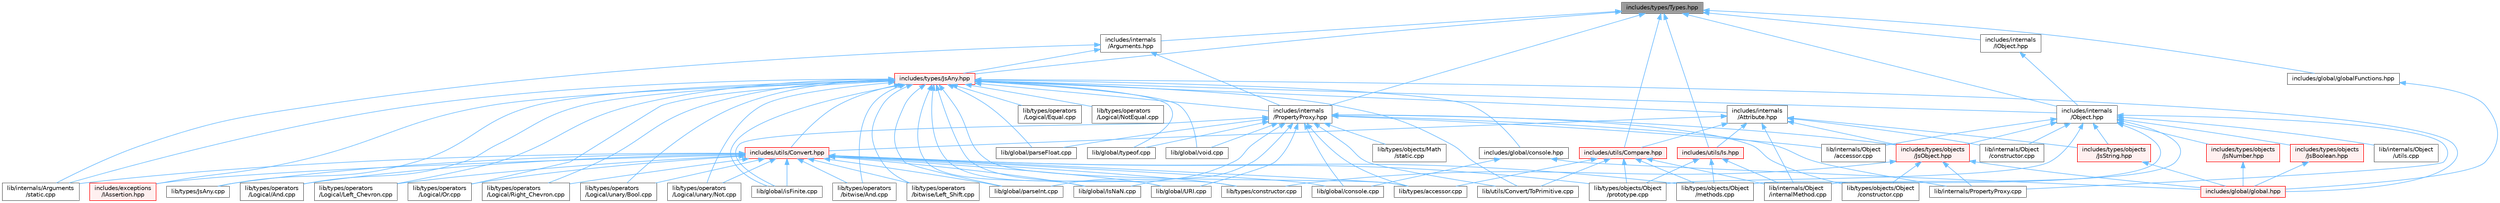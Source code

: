 digraph "includes/types/Types.hpp"
{
 // LATEX_PDF_SIZE
  bgcolor="transparent";
  edge [fontname=Helvetica,fontsize=10,labelfontname=Helvetica,labelfontsize=10];
  node [fontname=Helvetica,fontsize=10,shape=box,height=0.2,width=0.4];
  Node1 [id="Node000001",label="includes/types/Types.hpp",height=0.2,width=0.4,color="gray40", fillcolor="grey60", style="filled", fontcolor="black",tooltip=" "];
  Node1 -> Node2 [id="edge1_Node000001_Node000002",dir="back",color="steelblue1",style="solid",tooltip=" "];
  Node2 [id="Node000002",label="includes/global/globalFunctions.hpp",height=0.2,width=0.4,color="grey40", fillcolor="white", style="filled",URL="$globalFunctions_8hpp.html",tooltip=" "];
  Node2 -> Node3 [id="edge2_Node000002_Node000003",dir="back",color="steelblue1",style="solid",tooltip=" "];
  Node3 [id="Node000003",label="includes/global/global.hpp",height=0.2,width=0.4,color="red", fillcolor="#FFF0F0", style="filled",URL="$global_8hpp.html",tooltip=" "];
  Node1 -> Node6 [id="edge3_Node000001_Node000006",dir="back",color="steelblue1",style="solid",tooltip=" "];
  Node6 [id="Node000006",label="includes/internals\l/Arguments.hpp",height=0.2,width=0.4,color="grey40", fillcolor="white", style="filled",URL="$Arguments_8hpp.html",tooltip=" "];
  Node6 -> Node7 [id="edge4_Node000006_Node000007",dir="back",color="steelblue1",style="solid",tooltip=" "];
  Node7 [id="Node000007",label="includes/internals\l/PropertyProxy.hpp",height=0.2,width=0.4,color="grey40", fillcolor="white", style="filled",URL="$PropertyProxy_8hpp.html",tooltip=" "];
  Node7 -> Node8 [id="edge5_Node000007_Node000008",dir="back",color="steelblue1",style="solid",tooltip=" "];
  Node8 [id="Node000008",label="includes/types/objects\l/JsObject.hpp",height=0.2,width=0.4,color="red", fillcolor="#FFF0F0", style="filled",URL="$JsObject_8hpp.html",tooltip=" "];
  Node8 -> Node3 [id="edge6_Node000008_Node000003",dir="back",color="steelblue1",style="solid",tooltip=" "];
  Node8 -> Node24 [id="edge7_Node000008_Node000024",dir="back",color="steelblue1",style="solid",tooltip=" "];
  Node24 [id="Node000024",label="lib/internals/PropertyProxy.cpp",height=0.2,width=0.4,color="grey40", fillcolor="white", style="filled",URL="$PropertyProxy_8cpp.html",tooltip=" "];
  Node8 -> Node25 [id="edge8_Node000008_Node000025",dir="back",color="steelblue1",style="solid",tooltip=" "];
  Node25 [id="Node000025",label="lib/types/constructor.cpp",height=0.2,width=0.4,color="grey40", fillcolor="white", style="filled",URL="$types_2constructor_8cpp.html",tooltip=" "];
  Node8 -> Node27 [id="edge9_Node000008_Node000027",dir="back",color="steelblue1",style="solid",tooltip=" "];
  Node27 [id="Node000027",label="lib/types/objects/Object\l/constructor.cpp",height=0.2,width=0.4,color="grey40", fillcolor="white", style="filled",URL="$types_2objects_2Object_2constructor_8cpp.html",tooltip=" "];
  Node7 -> Node32 [id="edge10_Node000007_Node000032",dir="back",color="steelblue1",style="solid",tooltip=" "];
  Node32 [id="Node000032",label="lib/global/IsNaN.cpp",height=0.2,width=0.4,color="grey40", fillcolor="white", style="filled",URL="$IsNaN_8cpp.html",tooltip=" "];
  Node7 -> Node33 [id="edge11_Node000007_Node000033",dir="back",color="steelblue1",style="solid",tooltip=" "];
  Node33 [id="Node000033",label="lib/global/URI.cpp",height=0.2,width=0.4,color="grey40", fillcolor="white", style="filled",URL="$URI_8cpp.html",tooltip=" "];
  Node7 -> Node34 [id="edge12_Node000007_Node000034",dir="back",color="steelblue1",style="solid",tooltip=" "];
  Node34 [id="Node000034",label="lib/global/console.cpp",height=0.2,width=0.4,color="grey40", fillcolor="white", style="filled",URL="$console_8cpp.html",tooltip=" "];
  Node7 -> Node35 [id="edge13_Node000007_Node000035",dir="back",color="steelblue1",style="solid",tooltip=" "];
  Node35 [id="Node000035",label="lib/global/isFinite.cpp",height=0.2,width=0.4,color="grey40", fillcolor="white", style="filled",URL="$isFinite_8cpp.html",tooltip=" "];
  Node7 -> Node36 [id="edge14_Node000007_Node000036",dir="back",color="steelblue1",style="solid",tooltip=" "];
  Node36 [id="Node000036",label="lib/global/parseFloat.cpp",height=0.2,width=0.4,color="grey40", fillcolor="white", style="filled",URL="$parseFloat_8cpp.html",tooltip=" "];
  Node7 -> Node37 [id="edge15_Node000007_Node000037",dir="back",color="steelblue1",style="solid",tooltip=" "];
  Node37 [id="Node000037",label="lib/global/parseInt.cpp",height=0.2,width=0.4,color="grey40", fillcolor="white", style="filled",URL="$parseInt_8cpp.html",tooltip=" "];
  Node7 -> Node38 [id="edge16_Node000007_Node000038",dir="back",color="steelblue1",style="solid",tooltip=" "];
  Node38 [id="Node000038",label="lib/global/typeof.cpp",height=0.2,width=0.4,color="grey40", fillcolor="white", style="filled",URL="$typeof_8cpp.html",tooltip=" "];
  Node7 -> Node39 [id="edge17_Node000007_Node000039",dir="back",color="steelblue1",style="solid",tooltip=" "];
  Node39 [id="Node000039",label="lib/global/void.cpp",height=0.2,width=0.4,color="grey40", fillcolor="white", style="filled",URL="$void_8cpp.html",tooltip=" "];
  Node7 -> Node40 [id="edge18_Node000007_Node000040",dir="back",color="steelblue1",style="solid",tooltip=" "];
  Node40 [id="Node000040",label="lib/internals/Object\l/accessor.cpp",height=0.2,width=0.4,color="grey40", fillcolor="white", style="filled",URL="$internals_2Object_2accessor_8cpp.html",tooltip=" "];
  Node7 -> Node24 [id="edge19_Node000007_Node000024",dir="back",color="steelblue1",style="solid",tooltip=" "];
  Node7 -> Node13 [id="edge20_Node000007_Node000013",dir="back",color="steelblue1",style="solid",tooltip=" "];
  Node13 [id="Node000013",label="lib/types/accessor.cpp",height=0.2,width=0.4,color="grey40", fillcolor="white", style="filled",URL="$types_2accessor_8cpp.html",tooltip=" "];
  Node7 -> Node41 [id="edge21_Node000007_Node000041",dir="back",color="steelblue1",style="solid",tooltip=" "];
  Node41 [id="Node000041",label="lib/types/objects/Math\l/static.cpp",height=0.2,width=0.4,color="grey40", fillcolor="white", style="filled",URL="$types_2objects_2Math_2static_8cpp.html",tooltip=" "];
  Node7 -> Node27 [id="edge22_Node000007_Node000027",dir="back",color="steelblue1",style="solid",tooltip=" "];
  Node7 -> Node42 [id="edge23_Node000007_Node000042",dir="back",color="steelblue1",style="solid",tooltip=" "];
  Node42 [id="Node000042",label="lib/utils/Convert/ToPrimitive.cpp",height=0.2,width=0.4,color="grey40", fillcolor="white", style="filled",URL="$ToPrimitive_8cpp.html",tooltip=" "];
  Node6 -> Node43 [id="edge24_Node000006_Node000043",dir="back",color="steelblue1",style="solid",tooltip=" "];
  Node43 [id="Node000043",label="includes/types/JsAny.hpp",height=0.2,width=0.4,color="red", fillcolor="#FFF0F0", style="filled",URL="$JsAny_8hpp.html",tooltip=" "];
  Node43 -> Node44 [id="edge25_Node000043_Node000044",dir="back",color="steelblue1",style="solid",tooltip=" "];
  Node44 [id="Node000044",label="includes/exceptions\l/IAssertion.hpp",height=0.2,width=0.4,color="red", fillcolor="#FFF0F0", style="filled",URL="$IAssertion_8hpp.html",tooltip=" "];
  Node43 -> Node47 [id="edge26_Node000043_Node000047",dir="back",color="steelblue1",style="solid",tooltip=" "];
  Node47 [id="Node000047",label="includes/global/console.hpp",height=0.2,width=0.4,color="grey40", fillcolor="white", style="filled",URL="$console_8hpp.html",tooltip=" "];
  Node47 -> Node3 [id="edge27_Node000047_Node000003",dir="back",color="steelblue1",style="solid",tooltip=" "];
  Node47 -> Node34 [id="edge28_Node000047_Node000034",dir="back",color="steelblue1",style="solid",tooltip=" "];
  Node43 -> Node3 [id="edge29_Node000043_Node000003",dir="back",color="steelblue1",style="solid",tooltip=" "];
  Node43 -> Node48 [id="edge30_Node000043_Node000048",dir="back",color="steelblue1",style="solid",tooltip=" "];
  Node48 [id="Node000048",label="includes/internals\l/Attribute.hpp",height=0.2,width=0.4,color="grey40", fillcolor="white", style="filled",URL="$Attribute_8hpp.html",tooltip=" "];
  Node48 -> Node8 [id="edge31_Node000048_Node000008",dir="back",color="steelblue1",style="solid",tooltip=" "];
  Node48 -> Node49 [id="edge32_Node000048_Node000049",dir="back",color="steelblue1",style="solid",tooltip=" "];
  Node49 [id="Node000049",label="includes/types/objects\l/JsString.hpp",height=0.2,width=0.4,color="red", fillcolor="#FFF0F0", style="filled",URL="$JsString_8hpp.html",tooltip=" "];
  Node49 -> Node3 [id="edge33_Node000049_Node000003",dir="back",color="steelblue1",style="solid",tooltip=" "];
  Node48 -> Node52 [id="edge34_Node000048_Node000052",dir="back",color="steelblue1",style="solid",tooltip=" "];
  Node52 [id="Node000052",label="includes/utils/Compare.hpp",height=0.2,width=0.4,color="red", fillcolor="#FFF0F0", style="filled",URL="$Compare_8hpp.html",tooltip=" "];
  Node52 -> Node53 [id="edge35_Node000052_Node000053",dir="back",color="steelblue1",style="solid",tooltip=" "];
  Node53 [id="Node000053",label="lib/internals/Object\l/internalMethod.cpp",height=0.2,width=0.4,color="grey40", fillcolor="white", style="filled",URL="$internalMethod_8cpp.html",tooltip=" "];
  Node52 -> Node13 [id="edge36_Node000052_Node000013",dir="back",color="steelblue1",style="solid",tooltip=" "];
  Node52 -> Node19 [id="edge37_Node000052_Node000019",dir="back",color="steelblue1",style="solid",tooltip=" "];
  Node19 [id="Node000019",label="lib/types/objects/Object\l/methods.cpp",height=0.2,width=0.4,color="grey40", fillcolor="white", style="filled",URL="$Object_2methods_8cpp.html",tooltip=" "];
  Node52 -> Node20 [id="edge38_Node000052_Node000020",dir="back",color="steelblue1",style="solid",tooltip=" "];
  Node20 [id="Node000020",label="lib/types/objects/Object\l/prototype.cpp",height=0.2,width=0.4,color="grey40", fillcolor="white", style="filled",URL="$Object_2prototype_8cpp.html",tooltip=" "];
  Node52 -> Node42 [id="edge39_Node000052_Node000042",dir="back",color="steelblue1",style="solid",tooltip=" "];
  Node48 -> Node54 [id="edge40_Node000048_Node000054",dir="back",color="steelblue1",style="solid",tooltip=" "];
  Node54 [id="Node000054",label="includes/utils/Convert.hpp",height=0.2,width=0.4,color="red", fillcolor="#FFF0F0", style="filled",URL="$Convert_8hpp.html",tooltip=" "];
  Node54 -> Node44 [id="edge41_Node000054_Node000044",dir="back",color="steelblue1",style="solid",tooltip=" "];
  Node54 -> Node32 [id="edge42_Node000054_Node000032",dir="back",color="steelblue1",style="solid",tooltip=" "];
  Node54 -> Node33 [id="edge43_Node000054_Node000033",dir="back",color="steelblue1",style="solid",tooltip=" "];
  Node54 -> Node34 [id="edge44_Node000054_Node000034",dir="back",color="steelblue1",style="solid",tooltip=" "];
  Node54 -> Node35 [id="edge45_Node000054_Node000035",dir="back",color="steelblue1",style="solid",tooltip=" "];
  Node54 -> Node37 [id="edge46_Node000054_Node000037",dir="back",color="steelblue1",style="solid",tooltip=" "];
  Node54 -> Node12 [id="edge47_Node000054_Node000012",dir="back",color="steelblue1",style="solid",tooltip=" "];
  Node12 [id="Node000012",label="lib/internals/Arguments\l/static.cpp",height=0.2,width=0.4,color="grey40", fillcolor="white", style="filled",URL="$internals_2Arguments_2static_8cpp.html",tooltip=" "];
  Node54 -> Node56 [id="edge48_Node000054_Node000056",dir="back",color="steelblue1",style="solid",tooltip=" "];
  Node56 [id="Node000056",label="lib/types/JsAny.cpp",height=0.2,width=0.4,color="grey40", fillcolor="white", style="filled",URL="$JsAny_8cpp.html",tooltip=" "];
  Node54 -> Node13 [id="edge49_Node000054_Node000013",dir="back",color="steelblue1",style="solid",tooltip=" "];
  Node54 -> Node25 [id="edge50_Node000054_Node000025",dir="back",color="steelblue1",style="solid",tooltip=" "];
  Node54 -> Node19 [id="edge51_Node000054_Node000019",dir="back",color="steelblue1",style="solid",tooltip=" "];
  Node54 -> Node20 [id="edge52_Node000054_Node000020",dir="back",color="steelblue1",style="solid",tooltip=" "];
  Node54 -> Node59 [id="edge53_Node000054_Node000059",dir="back",color="steelblue1",style="solid",tooltip=" "];
  Node59 [id="Node000059",label="lib/types/operators\l/Logical/And.cpp",height=0.2,width=0.4,color="grey40", fillcolor="white", style="filled",URL="$Logical_2And_8cpp.html",tooltip=" "];
  Node54 -> Node60 [id="edge54_Node000054_Node000060",dir="back",color="steelblue1",style="solid",tooltip=" "];
  Node60 [id="Node000060",label="lib/types/operators\l/Logical/Left_Chevron.cpp",height=0.2,width=0.4,color="grey40", fillcolor="white", style="filled",URL="$Logical_2Left__Chevron_8cpp.html",tooltip=" "];
  Node54 -> Node61 [id="edge55_Node000054_Node000061",dir="back",color="steelblue1",style="solid",tooltip=" "];
  Node61 [id="Node000061",label="lib/types/operators\l/Logical/Or.cpp",height=0.2,width=0.4,color="grey40", fillcolor="white", style="filled",URL="$Logical_2Or_8cpp.html",tooltip=" "];
  Node54 -> Node62 [id="edge56_Node000054_Node000062",dir="back",color="steelblue1",style="solid",tooltip=" "];
  Node62 [id="Node000062",label="lib/types/operators\l/Logical/Right_Chevron.cpp",height=0.2,width=0.4,color="grey40", fillcolor="white", style="filled",URL="$Logical_2Right__Chevron_8cpp.html",tooltip=" "];
  Node54 -> Node63 [id="edge57_Node000054_Node000063",dir="back",color="steelblue1",style="solid",tooltip=" "];
  Node63 [id="Node000063",label="lib/types/operators\l/Logical/unary/Bool.cpp",height=0.2,width=0.4,color="grey40", fillcolor="white", style="filled",URL="$Bool_8cpp.html",tooltip=" "];
  Node54 -> Node64 [id="edge58_Node000054_Node000064",dir="back",color="steelblue1",style="solid",tooltip=" "];
  Node64 [id="Node000064",label="lib/types/operators\l/Logical/unary/Not.cpp",height=0.2,width=0.4,color="grey40", fillcolor="white", style="filled",URL="$Logical_2unary_2Not_8cpp.html",tooltip=" "];
  Node54 -> Node65 [id="edge59_Node000054_Node000065",dir="back",color="steelblue1",style="solid",tooltip=" "];
  Node65 [id="Node000065",label="lib/types/operators\l/bitwise/And.cpp",height=0.2,width=0.4,color="grey40", fillcolor="white", style="filled",URL="$bitwise_2And_8cpp.html",tooltip=" "];
  Node54 -> Node66 [id="edge60_Node000054_Node000066",dir="back",color="steelblue1",style="solid",tooltip=" "];
  Node66 [id="Node000066",label="lib/types/operators\l/bitwise/Left_Shift.cpp",height=0.2,width=0.4,color="grey40", fillcolor="white", style="filled",URL="$Left__Shift_8cpp.html",tooltip=" "];
  Node48 -> Node85 [id="edge61_Node000048_Node000085",dir="back",color="steelblue1",style="solid",tooltip=" "];
  Node85 [id="Node000085",label="includes/utils/Is.hpp",height=0.2,width=0.4,color="red", fillcolor="#FFF0F0", style="filled",URL="$Is_8hpp.html",tooltip=" "];
  Node85 -> Node53 [id="edge62_Node000085_Node000053",dir="back",color="steelblue1",style="solid",tooltip=" "];
  Node85 -> Node19 [id="edge63_Node000085_Node000019",dir="back",color="steelblue1",style="solid",tooltip=" "];
  Node85 -> Node20 [id="edge64_Node000085_Node000020",dir="back",color="steelblue1",style="solid",tooltip=" "];
  Node48 -> Node86 [id="edge65_Node000048_Node000086",dir="back",color="steelblue1",style="solid",tooltip=" "];
  Node86 [id="Node000086",label="lib/internals/Object\l/constructor.cpp",height=0.2,width=0.4,color="grey40", fillcolor="white", style="filled",URL="$internals_2Object_2constructor_8cpp.html",tooltip=" "];
  Node48 -> Node53 [id="edge66_Node000048_Node000053",dir="back",color="steelblue1",style="solid",tooltip=" "];
  Node43 -> Node87 [id="edge67_Node000043_Node000087",dir="back",color="steelblue1",style="solid",tooltip=" "];
  Node87 [id="Node000087",label="includes/internals\l/Object.hpp",height=0.2,width=0.4,color="grey40", fillcolor="white", style="filled",URL="$Object_8hpp.html",tooltip=" "];
  Node87 -> Node88 [id="edge68_Node000087_Node000088",dir="back",color="steelblue1",style="solid",tooltip=" "];
  Node88 [id="Node000088",label="includes/types/objects\l/JsBoolean.hpp",height=0.2,width=0.4,color="red", fillcolor="#FFF0F0", style="filled",URL="$JsBoolean_8hpp.html",tooltip=" "];
  Node88 -> Node3 [id="edge69_Node000088_Node000003",dir="back",color="steelblue1",style="solid",tooltip=" "];
  Node87 -> Node89 [id="edge70_Node000087_Node000089",dir="back",color="steelblue1",style="solid",tooltip=" "];
  Node89 [id="Node000089",label="includes/types/objects\l/JsNumber.hpp",height=0.2,width=0.4,color="red", fillcolor="#FFF0F0", style="filled",URL="$JsNumber_8hpp.html",tooltip=" "];
  Node89 -> Node3 [id="edge71_Node000089_Node000003",dir="back",color="steelblue1",style="solid",tooltip=" "];
  Node87 -> Node8 [id="edge72_Node000087_Node000008",dir="back",color="steelblue1",style="solid",tooltip=" "];
  Node87 -> Node49 [id="edge73_Node000087_Node000049",dir="back",color="steelblue1",style="solid",tooltip=" "];
  Node87 -> Node40 [id="edge74_Node000087_Node000040",dir="back",color="steelblue1",style="solid",tooltip=" "];
  Node87 -> Node86 [id="edge75_Node000087_Node000086",dir="back",color="steelblue1",style="solid",tooltip=" "];
  Node87 -> Node53 [id="edge76_Node000087_Node000053",dir="back",color="steelblue1",style="solid",tooltip=" "];
  Node87 -> Node90 [id="edge77_Node000087_Node000090",dir="back",color="steelblue1",style="solid",tooltip=" "];
  Node90 [id="Node000090",label="lib/internals/Object\l/utils.cpp",height=0.2,width=0.4,color="grey40", fillcolor="white", style="filled",URL="$utils_8cpp.html",tooltip=" "];
  Node87 -> Node24 [id="edge78_Node000087_Node000024",dir="back",color="steelblue1",style="solid",tooltip=" "];
  Node87 -> Node19 [id="edge79_Node000087_Node000019",dir="back",color="steelblue1",style="solid",tooltip=" "];
  Node87 -> Node20 [id="edge80_Node000087_Node000020",dir="back",color="steelblue1",style="solid",tooltip=" "];
  Node43 -> Node7 [id="edge81_Node000043_Node000007",dir="back",color="steelblue1",style="solid",tooltip=" "];
  Node43 -> Node54 [id="edge82_Node000043_Node000054",dir="back",color="steelblue1",style="solid",tooltip=" "];
  Node43 -> Node32 [id="edge83_Node000043_Node000032",dir="back",color="steelblue1",style="solid",tooltip=" "];
  Node43 -> Node33 [id="edge84_Node000043_Node000033",dir="back",color="steelblue1",style="solid",tooltip=" "];
  Node43 -> Node35 [id="edge85_Node000043_Node000035",dir="back",color="steelblue1",style="solid",tooltip=" "];
  Node43 -> Node36 [id="edge86_Node000043_Node000036",dir="back",color="steelblue1",style="solid",tooltip=" "];
  Node43 -> Node37 [id="edge87_Node000043_Node000037",dir="back",color="steelblue1",style="solid",tooltip=" "];
  Node43 -> Node38 [id="edge88_Node000043_Node000038",dir="back",color="steelblue1",style="solid",tooltip=" "];
  Node43 -> Node39 [id="edge89_Node000043_Node000039",dir="back",color="steelblue1",style="solid",tooltip=" "];
  Node43 -> Node12 [id="edge90_Node000043_Node000012",dir="back",color="steelblue1",style="solid",tooltip=" "];
  Node43 -> Node56 [id="edge91_Node000043_Node000056",dir="back",color="steelblue1",style="solid",tooltip=" "];
  Node43 -> Node13 [id="edge92_Node000043_Node000013",dir="back",color="steelblue1",style="solid",tooltip=" "];
  Node43 -> Node25 [id="edge93_Node000043_Node000025",dir="back",color="steelblue1",style="solid",tooltip=" "];
  Node43 -> Node59 [id="edge94_Node000043_Node000059",dir="back",color="steelblue1",style="solid",tooltip=" "];
  Node43 -> Node91 [id="edge95_Node000043_Node000091",dir="back",color="steelblue1",style="solid",tooltip=" "];
  Node91 [id="Node000091",label="lib/types/operators\l/Logical/Equal.cpp",height=0.2,width=0.4,color="grey40", fillcolor="white", style="filled",URL="$Equal_8cpp.html",tooltip=" "];
  Node43 -> Node60 [id="edge96_Node000043_Node000060",dir="back",color="steelblue1",style="solid",tooltip=" "];
  Node43 -> Node92 [id="edge97_Node000043_Node000092",dir="back",color="steelblue1",style="solid",tooltip=" "];
  Node92 [id="Node000092",label="lib/types/operators\l/Logical/NotEqual.cpp",height=0.2,width=0.4,color="grey40", fillcolor="white", style="filled",URL="$NotEqual_8cpp.html",tooltip=" "];
  Node43 -> Node61 [id="edge98_Node000043_Node000061",dir="back",color="steelblue1",style="solid",tooltip=" "];
  Node43 -> Node62 [id="edge99_Node000043_Node000062",dir="back",color="steelblue1",style="solid",tooltip=" "];
  Node43 -> Node63 [id="edge100_Node000043_Node000063",dir="back",color="steelblue1",style="solid",tooltip=" "];
  Node43 -> Node64 [id="edge101_Node000043_Node000064",dir="back",color="steelblue1",style="solid",tooltip=" "];
  Node43 -> Node65 [id="edge102_Node000043_Node000065",dir="back",color="steelblue1",style="solid",tooltip=" "];
  Node43 -> Node66 [id="edge103_Node000043_Node000066",dir="back",color="steelblue1",style="solid",tooltip=" "];
  Node43 -> Node42 [id="edge104_Node000043_Node000042",dir="back",color="steelblue1",style="solid",tooltip=" "];
  Node6 -> Node12 [id="edge105_Node000006_Node000012",dir="back",color="steelblue1",style="solid",tooltip=" "];
  Node1 -> Node97 [id="edge106_Node000001_Node000097",dir="back",color="steelblue1",style="solid",tooltip=" "];
  Node97 [id="Node000097",label="includes/internals\l/IObject.hpp",height=0.2,width=0.4,color="grey40", fillcolor="white", style="filled",URL="$IObject_8hpp.html",tooltip=" "];
  Node97 -> Node87 [id="edge107_Node000097_Node000087",dir="back",color="steelblue1",style="solid",tooltip=" "];
  Node1 -> Node87 [id="edge108_Node000001_Node000087",dir="back",color="steelblue1",style="solid",tooltip=" "];
  Node1 -> Node7 [id="edge109_Node000001_Node000007",dir="back",color="steelblue1",style="solid",tooltip=" "];
  Node1 -> Node43 [id="edge110_Node000001_Node000043",dir="back",color="steelblue1",style="solid",tooltip=" "];
  Node1 -> Node52 [id="edge111_Node000001_Node000052",dir="back",color="steelblue1",style="solid",tooltip=" "];
  Node1 -> Node85 [id="edge112_Node000001_Node000085",dir="back",color="steelblue1",style="solid",tooltip=" "];
}
